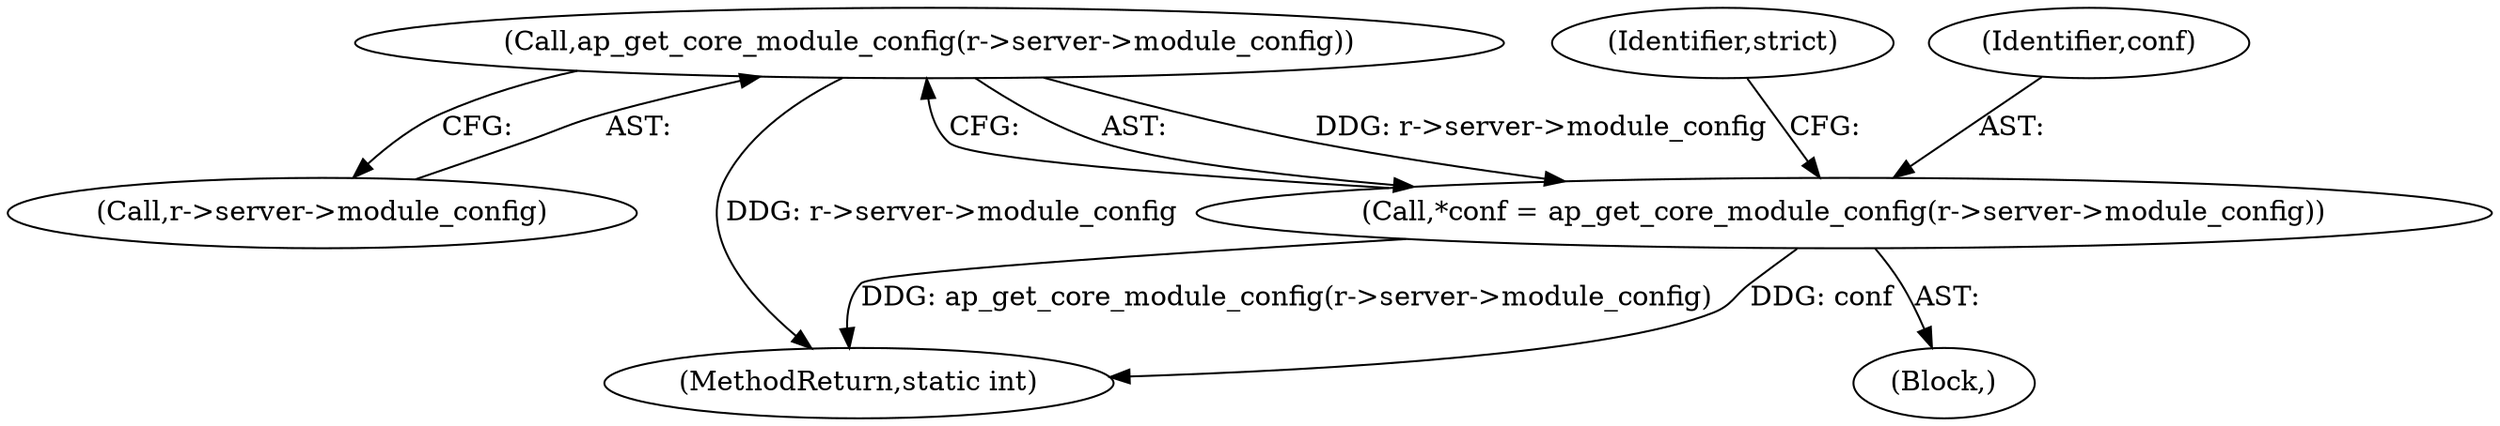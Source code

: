 digraph "0_httpd_6a974059190b8a0c7e499f4ab12fe108127099cb@pointer" {
"1000141" [label="(Call,ap_get_core_module_config(r->server->module_config))"];
"1000139" [label="(Call,*conf = ap_get_core_module_config(r->server->module_config))"];
"1000141" [label="(Call,ap_get_core_module_config(r->server->module_config))"];
"1000149" [label="(Identifier,strict)"];
"1000140" [label="(Identifier,conf)"];
"1000112" [label="(Block,)"];
"1000142" [label="(Call,r->server->module_config)"];
"1000139" [label="(Call,*conf = ap_get_core_module_config(r->server->module_config))"];
"1000635" [label="(MethodReturn,static int)"];
"1000141" -> "1000139"  [label="AST: "];
"1000141" -> "1000142"  [label="CFG: "];
"1000142" -> "1000141"  [label="AST: "];
"1000139" -> "1000141"  [label="CFG: "];
"1000141" -> "1000635"  [label="DDG: r->server->module_config"];
"1000141" -> "1000139"  [label="DDG: r->server->module_config"];
"1000139" -> "1000112"  [label="AST: "];
"1000140" -> "1000139"  [label="AST: "];
"1000149" -> "1000139"  [label="CFG: "];
"1000139" -> "1000635"  [label="DDG: ap_get_core_module_config(r->server->module_config)"];
"1000139" -> "1000635"  [label="DDG: conf"];
}
